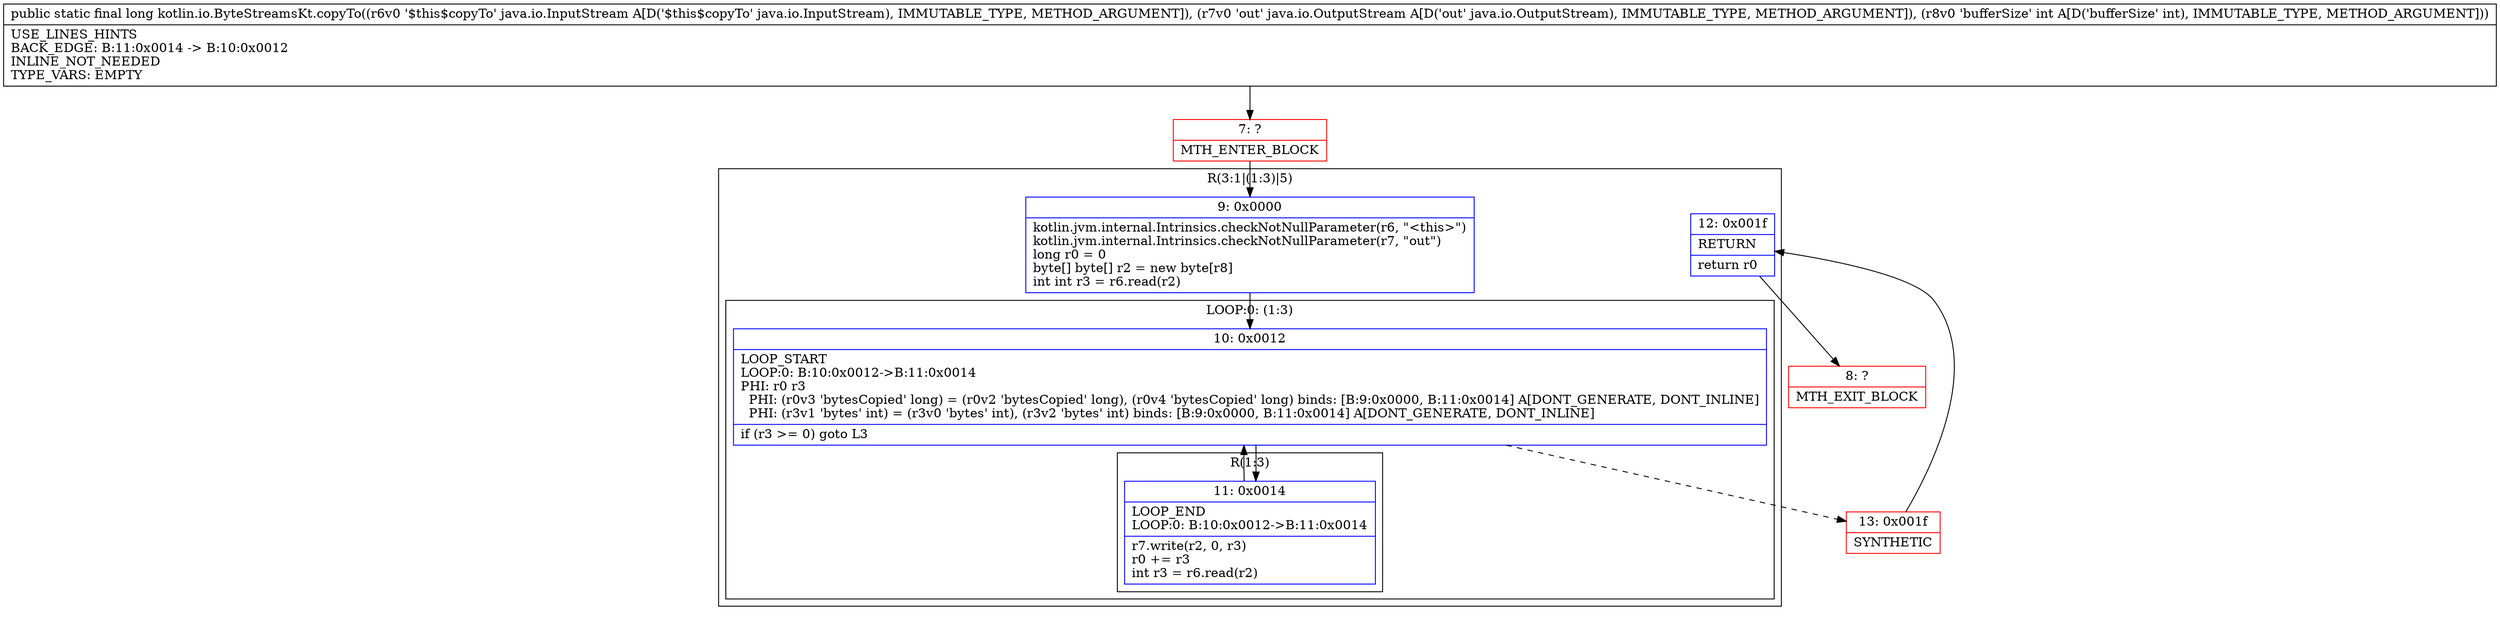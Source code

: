 digraph "CFG forkotlin.io.ByteStreamsKt.copyTo(Ljava\/io\/InputStream;Ljava\/io\/OutputStream;I)J" {
subgraph cluster_Region_1033678646 {
label = "R(3:1|(1:3)|5)";
node [shape=record,color=blue];
Node_9 [shape=record,label="{9\:\ 0x0000|kotlin.jvm.internal.Intrinsics.checkNotNullParameter(r6, \"\<this\>\")\lkotlin.jvm.internal.Intrinsics.checkNotNullParameter(r7, \"out\")\llong r0 = 0\lbyte[] byte[] r2 = new byte[r8]\lint int r3 = r6.read(r2)\l}"];
subgraph cluster_LoopRegion_1786769317 {
label = "LOOP:0: (1:3)";
node [shape=record,color=blue];
Node_10 [shape=record,label="{10\:\ 0x0012|LOOP_START\lLOOP:0: B:10:0x0012\-\>B:11:0x0014\lPHI: r0 r3 \l  PHI: (r0v3 'bytesCopied' long) = (r0v2 'bytesCopied' long), (r0v4 'bytesCopied' long) binds: [B:9:0x0000, B:11:0x0014] A[DONT_GENERATE, DONT_INLINE]\l  PHI: (r3v1 'bytes' int) = (r3v0 'bytes' int), (r3v2 'bytes' int) binds: [B:9:0x0000, B:11:0x0014] A[DONT_GENERATE, DONT_INLINE]\l|if (r3 \>= 0) goto L3\l}"];
subgraph cluster_Region_627484657 {
label = "R(1:3)";
node [shape=record,color=blue];
Node_11 [shape=record,label="{11\:\ 0x0014|LOOP_END\lLOOP:0: B:10:0x0012\-\>B:11:0x0014\l|r7.write(r2, 0, r3)\lr0 += r3\lint r3 = r6.read(r2)\l}"];
}
}
Node_12 [shape=record,label="{12\:\ 0x001f|RETURN\l|return r0\l}"];
}
Node_7 [shape=record,color=red,label="{7\:\ ?|MTH_ENTER_BLOCK\l}"];
Node_13 [shape=record,color=red,label="{13\:\ 0x001f|SYNTHETIC\l}"];
Node_8 [shape=record,color=red,label="{8\:\ ?|MTH_EXIT_BLOCK\l}"];
MethodNode[shape=record,label="{public static final long kotlin.io.ByteStreamsKt.copyTo((r6v0 '$this$copyTo' java.io.InputStream A[D('$this$copyTo' java.io.InputStream), IMMUTABLE_TYPE, METHOD_ARGUMENT]), (r7v0 'out' java.io.OutputStream A[D('out' java.io.OutputStream), IMMUTABLE_TYPE, METHOD_ARGUMENT]), (r8v0 'bufferSize' int A[D('bufferSize' int), IMMUTABLE_TYPE, METHOD_ARGUMENT]))  | USE_LINES_HINTS\lBACK_EDGE: B:11:0x0014 \-\> B:10:0x0012\lINLINE_NOT_NEEDED\lTYPE_VARS: EMPTY\l}"];
MethodNode -> Node_7;Node_9 -> Node_10;
Node_10 -> Node_11;
Node_10 -> Node_13[style=dashed];
Node_11 -> Node_10;
Node_12 -> Node_8;
Node_7 -> Node_9;
Node_13 -> Node_12;
}

